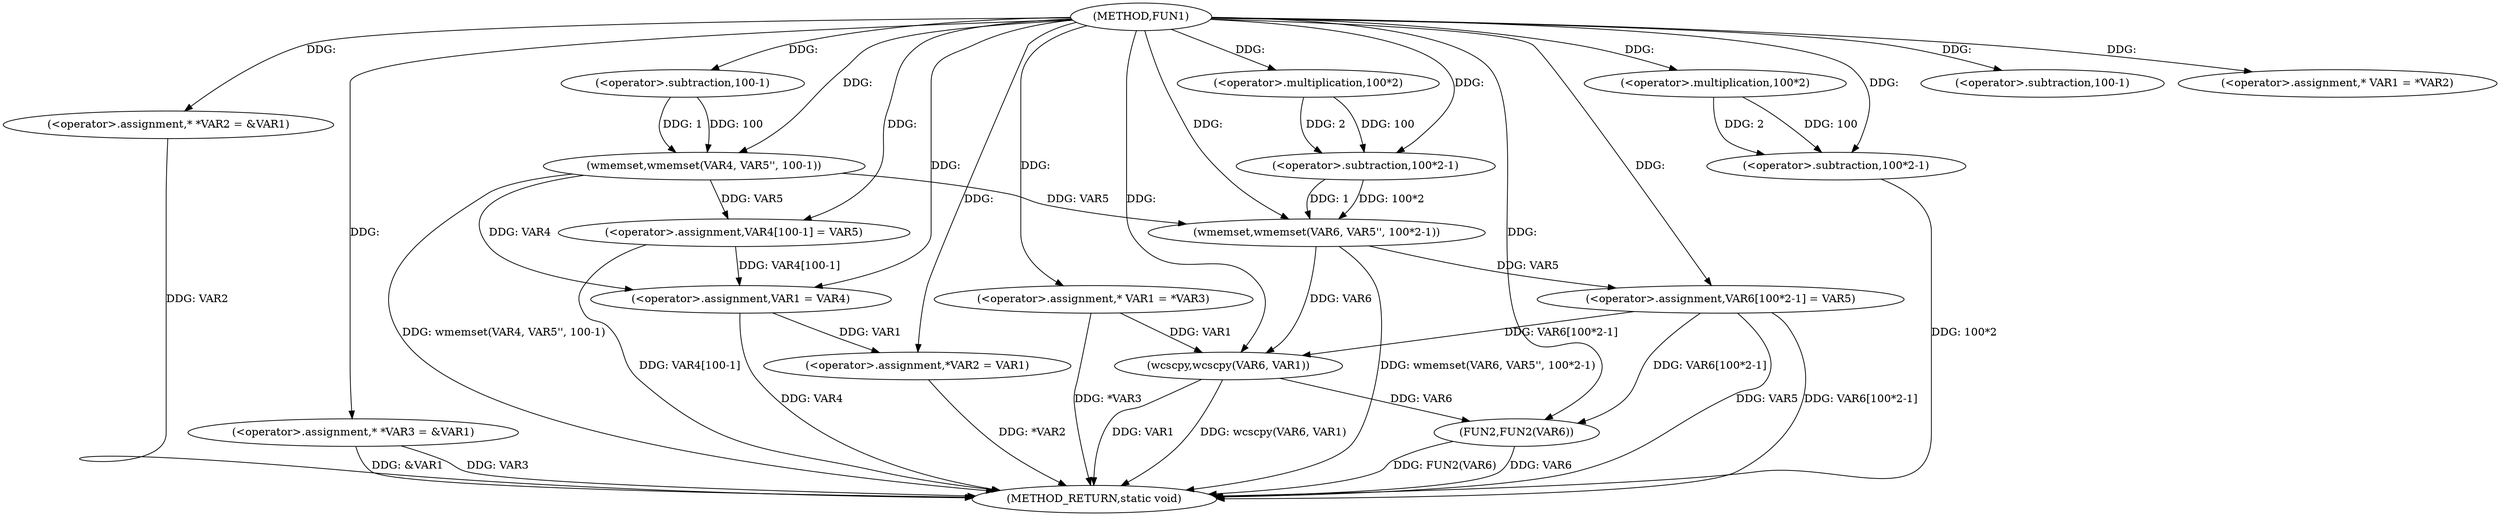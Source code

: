 digraph FUN1 {  
"1000100" [label = "(METHOD,FUN1)" ]
"1000170" [label = "(METHOD_RETURN,static void)" ]
"1000104" [label = "(<operator>.assignment,* *VAR2 = &VAR1)" ]
"1000109" [label = "(<operator>.assignment,* *VAR3 = &VAR1)" ]
"1000114" [label = "(wmemset,wmemset(VAR4, VAR5'', 100-1))" ]
"1000117" [label = "(<operator>.subtraction,100-1)" ]
"1000120" [label = "(<operator>.assignment,VAR4[100-1] = VAR5)" ]
"1000123" [label = "(<operator>.subtraction,100-1)" ]
"1000129" [label = "(<operator>.assignment,* VAR1 = *VAR2)" ]
"1000133" [label = "(<operator>.assignment,VAR1 = VAR4)" ]
"1000136" [label = "(<operator>.assignment,*VAR2 = VAR1)" ]
"1000142" [label = "(<operator>.assignment,* VAR1 = *VAR3)" ]
"1000148" [label = "(wmemset,wmemset(VAR6, VAR5'', 100*2-1))" ]
"1000151" [label = "(<operator>.subtraction,100*2-1)" ]
"1000152" [label = "(<operator>.multiplication,100*2)" ]
"1000156" [label = "(<operator>.assignment,VAR6[100*2-1] = VAR5)" ]
"1000159" [label = "(<operator>.subtraction,100*2-1)" ]
"1000160" [label = "(<operator>.multiplication,100*2)" ]
"1000165" [label = "(wcscpy,wcscpy(VAR6, VAR1))" ]
"1000168" [label = "(FUN2,FUN2(VAR6))" ]
  "1000168" -> "1000170"  [ label = "DDG: VAR6"] 
  "1000156" -> "1000170"  [ label = "DDG: VAR6[100*2-1]"] 
  "1000104" -> "1000170"  [ label = "DDG: VAR2"] 
  "1000120" -> "1000170"  [ label = "DDG: VAR4[100-1]"] 
  "1000148" -> "1000170"  [ label = "DDG: wmemset(VAR6, VAR5'', 100*2-1)"] 
  "1000109" -> "1000170"  [ label = "DDG: &VAR1"] 
  "1000165" -> "1000170"  [ label = "DDG: wcscpy(VAR6, VAR1)"] 
  "1000168" -> "1000170"  [ label = "DDG: FUN2(VAR6)"] 
  "1000156" -> "1000170"  [ label = "DDG: VAR5"] 
  "1000114" -> "1000170"  [ label = "DDG: wmemset(VAR4, VAR5'', 100-1)"] 
  "1000159" -> "1000170"  [ label = "DDG: 100*2"] 
  "1000142" -> "1000170"  [ label = "DDG: *VAR3"] 
  "1000165" -> "1000170"  [ label = "DDG: VAR1"] 
  "1000133" -> "1000170"  [ label = "DDG: VAR4"] 
  "1000109" -> "1000170"  [ label = "DDG: VAR3"] 
  "1000136" -> "1000170"  [ label = "DDG: *VAR2"] 
  "1000100" -> "1000104"  [ label = "DDG: "] 
  "1000100" -> "1000109"  [ label = "DDG: "] 
  "1000100" -> "1000114"  [ label = "DDG: "] 
  "1000117" -> "1000114"  [ label = "DDG: 100"] 
  "1000117" -> "1000114"  [ label = "DDG: 1"] 
  "1000100" -> "1000117"  [ label = "DDG: "] 
  "1000114" -> "1000120"  [ label = "DDG: VAR5"] 
  "1000100" -> "1000120"  [ label = "DDG: "] 
  "1000100" -> "1000123"  [ label = "DDG: "] 
  "1000100" -> "1000129"  [ label = "DDG: "] 
  "1000114" -> "1000133"  [ label = "DDG: VAR4"] 
  "1000120" -> "1000133"  [ label = "DDG: VAR4[100-1]"] 
  "1000100" -> "1000133"  [ label = "DDG: "] 
  "1000133" -> "1000136"  [ label = "DDG: VAR1"] 
  "1000100" -> "1000136"  [ label = "DDG: "] 
  "1000100" -> "1000142"  [ label = "DDG: "] 
  "1000100" -> "1000148"  [ label = "DDG: "] 
  "1000114" -> "1000148"  [ label = "DDG: VAR5"] 
  "1000151" -> "1000148"  [ label = "DDG: 100*2"] 
  "1000151" -> "1000148"  [ label = "DDG: 1"] 
  "1000152" -> "1000151"  [ label = "DDG: 100"] 
  "1000152" -> "1000151"  [ label = "DDG: 2"] 
  "1000100" -> "1000152"  [ label = "DDG: "] 
  "1000100" -> "1000151"  [ label = "DDG: "] 
  "1000148" -> "1000156"  [ label = "DDG: VAR5"] 
  "1000100" -> "1000156"  [ label = "DDG: "] 
  "1000160" -> "1000159"  [ label = "DDG: 100"] 
  "1000160" -> "1000159"  [ label = "DDG: 2"] 
  "1000100" -> "1000160"  [ label = "DDG: "] 
  "1000100" -> "1000159"  [ label = "DDG: "] 
  "1000156" -> "1000165"  [ label = "DDG: VAR6[100*2-1]"] 
  "1000148" -> "1000165"  [ label = "DDG: VAR6"] 
  "1000100" -> "1000165"  [ label = "DDG: "] 
  "1000142" -> "1000165"  [ label = "DDG: VAR1"] 
  "1000156" -> "1000168"  [ label = "DDG: VAR6[100*2-1]"] 
  "1000165" -> "1000168"  [ label = "DDG: VAR6"] 
  "1000100" -> "1000168"  [ label = "DDG: "] 
}
